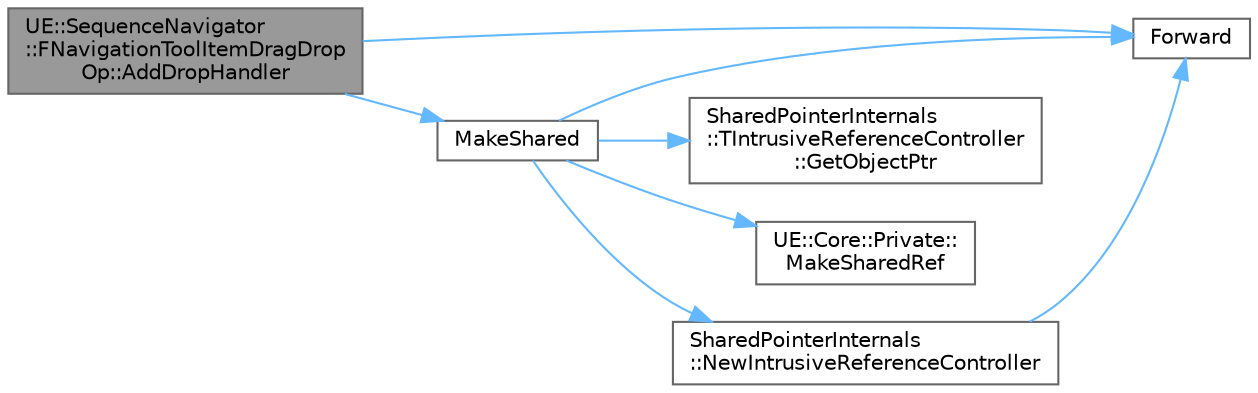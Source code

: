 digraph "UE::SequenceNavigator::FNavigationToolItemDragDropOp::AddDropHandler"
{
 // INTERACTIVE_SVG=YES
 // LATEX_PDF_SIZE
  bgcolor="transparent";
  edge [fontname=Helvetica,fontsize=10,labelfontname=Helvetica,labelfontsize=10];
  node [fontname=Helvetica,fontsize=10,shape=box,height=0.2,width=0.4];
  rankdir="LR";
  Node1 [id="Node000001",label="UE::SequenceNavigator\l::FNavigationToolItemDragDrop\lOp::AddDropHandler",height=0.2,width=0.4,color="gray40", fillcolor="grey60", style="filled", fontcolor="black",tooltip=" "];
  Node1 -> Node2 [id="edge1_Node000001_Node000002",color="steelblue1",style="solid",tooltip=" "];
  Node2 [id="Node000002",label="Forward",height=0.2,width=0.4,color="grey40", fillcolor="white", style="filled",URL="$d4/d24/UnrealTemplate_8h.html#a68f280c1d561a8899a1e9e3ea8405d00",tooltip="Forward will cast a reference to an rvalue reference."];
  Node1 -> Node3 [id="edge2_Node000001_Node000003",color="steelblue1",style="solid",tooltip=" "];
  Node3 [id="Node000003",label="MakeShared",height=0.2,width=0.4,color="grey40", fillcolor="white", style="filled",URL="$d2/d17/SharedPointer_8h.html#a263c00158120ebc1c5485f1201a6f34d",tooltip="MakeShared utility function."];
  Node3 -> Node2 [id="edge3_Node000003_Node000002",color="steelblue1",style="solid",tooltip=" "];
  Node3 -> Node4 [id="edge4_Node000003_Node000004",color="steelblue1",style="solid",tooltip=" "];
  Node4 [id="Node000004",label="SharedPointerInternals\l::TIntrusiveReferenceController\l::GetObjectPtr",height=0.2,width=0.4,color="grey40", fillcolor="white", style="filled",URL="$d4/d0f/classSharedPointerInternals_1_1TIntrusiveReferenceController.html#abbed2fe02963777a4ec2fb6c2d619beb",tooltip=" "];
  Node3 -> Node5 [id="edge5_Node000003_Node000005",color="steelblue1",style="solid",tooltip=" "];
  Node5 [id="Node000005",label="UE::Core::Private::\lMakeSharedRef",height=0.2,width=0.4,color="grey40", fillcolor="white", style="filled",URL="$d1/de6/namespaceUE_1_1Core_1_1Private.html#aff81f6fda6cd780a91812bea83b7f9d1",tooltip=" "];
  Node3 -> Node6 [id="edge6_Node000003_Node000006",color="steelblue1",style="solid",tooltip=" "];
  Node6 [id="Node000006",label="SharedPointerInternals\l::NewIntrusiveReferenceController",height=0.2,width=0.4,color="grey40", fillcolor="white", style="filled",URL="$d5/d6a/namespaceSharedPointerInternals.html#a27870bf9f0653ce64eb0333857178446",tooltip="Creates an intrusive reference controller."];
  Node6 -> Node2 [id="edge7_Node000006_Node000002",color="steelblue1",style="solid",tooltip=" "];
}
